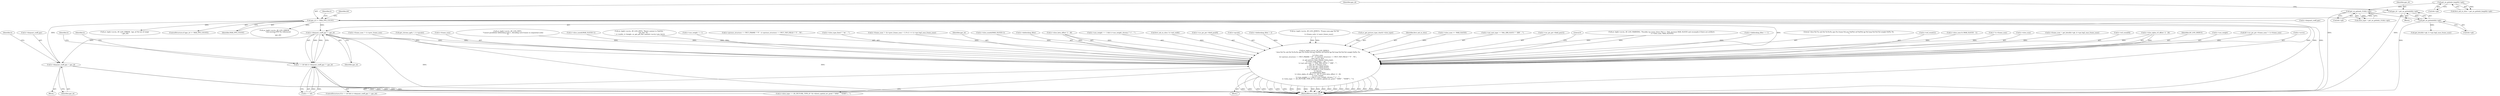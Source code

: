digraph "0_FFmpeg_29ffeef5e73b8f41ff3a3f2242d356759c66f91f@pointer" {
"1000980" [label="(Call,h->dequant_coeff_pps != pps_id)"];
"1000306" [label="(Call,pps_id >= MAX_PPS_COUNT)"];
"1000298" [label="(Call,pps_id = get_ue_golomb(&h->gb))"];
"1000300" [label="(Call,get_ue_golomb(&h->gb))"];
"1000230" [label="(Call,get_ue_golomb_31(&h->gb))"];
"1000168" [label="(Call,get_ue_golomb_long(&h->gb))"];
"1000976" [label="(Call,h == h0 && h->dequant_coeff_pps != pps_id)"];
"1000986" [label="(Call,h->dequant_coeff_pps = pps_id)"];
"1003314" [label="(Call,av_log(h->avctx, AV_LOG_DEBUG,\n               \"slice:%d %s mb:%d %c%s%s pps:%u frame:%d poc:%d/%d ref:%d/%d qp:%d loop:%d:%d:%d weight:%d%s %s\n\",\n               h->slice_num,\n               (h->picture_structure == PICT_FRAME ? \"F\" : h->picture_structure == PICT_TOP_FIELD ? \"T\" : \"B\"),\n               first_mb_in_slice,\n               av_get_picture_type_char(h->slice_type),\n               h->slice_type_fixed ? \" fix\" : \"\",\n               h->nal_unit_type == NAL_IDR_SLICE ? \" IDR\" : \"\",\n               pps_id, h->frame_num,\n               h->cur_pic_ptr->field_poc[0],\n               h->cur_pic_ptr->field_poc[1],\n               h->ref_count[0], h->ref_count[1],\n               h->qscale,\n               h->deblocking_filter,\n               h->slice_alpha_c0_offset / 2 - 26, h->slice_beta_offset / 2 - 26,\n               h->use_weight,\n               h->use_weight == 1 && h->use_weight_chroma ? \"c\" : \"\",\n               h->slice_type == AV_PICTURE_TYPE_B ? (h->direct_spatial_mv_pred ? \"SPAT\" : \"TEMP\") : \"\"))"];
"1000977" [label="(Call,h == h0)"];
"1003319" [label="(Literal,\"slice:%d %s mb:%d %c%s%s pps:%u frame:%d poc:%d/%d ref:%d/%d qp:%d loop:%d:%d:%d weight:%d%s %s\n\")"];
"1003380" [label="(Call,h->ref_count[1])"];
"1003013" [label="(Call,h->slice_num & (MAX_SLICES - 1))"];
"1002097" [label="(Call,2 * h->frame_num)"];
"1003420" [label="(Call,h->slice_type == AV_PICTURE_TYPE_B ? (h->direct_spatial_mv_pred ? \"SPAT\" : \"TEMP\") : \"\")"];
"1000997" [label="(Call,get_bits(&h->gb, h->sps.log2_max_frame_num))"];
"1000310" [label="(Call,av_log(h->avctx, AV_LOG_ERROR, \"pps_id %d out of range\n\", pps_id))"];
"1003320" [label="(Call,h->slice_num)"];
"1000993" [label="(Call,h->frame_num = get_bits(&h->gb, h->sps.log2_max_frame_num))"];
"1000231" [label="(Call,&h->gb)"];
"1003435" [label="(MethodReturn,static int)"];
"1000228" [label="(Call,slice_type = get_ue_golomb_31(&h->gb))"];
"1000985" [label="(Block,)"];
"1003375" [label="(Call,h->ref_count[0])"];
"1000988" [label="(Identifier,h)"];
"1003391" [label="(Call,h->slice_alpha_c0_offset / 2 - 26)"];
"1003318" [label="(Identifier,AV_LOG_DEBUG)"];
"1003405" [label="(Call,h->use_weight)"];
"1001763" [label="(Call,h0->cur_pic_ptr->frame_num != h->frame_num)"];
"1000984" [label="(Identifier,pps_id)"];
"1000992" [label="(Identifier,h)"];
"1003315" [label="(Call,h->avctx)"];
"1001451" [label="(Call,h->frame_num != h->prev_frame_num)"];
"1002590" [label="(Call,get_chroma_qp(h, 1, h->qscale))"];
"1000305" [label="(ControlStructure,if (pps_id >= MAX_PPS_COUNT))"];
"1000990" [label="(Identifier,pps_id)"];
"1000987" [label="(Call,h->dequant_coeff_pps)"];
"1003358" [label="(Call,h->frame_num)"];
"1002832" [label="(Call,av_log(h->avctx, AV_LOG_INFO,\n                       \"Cannot parallelize deblocking type 1, decoding such frames in sequential order\n\"))"];
"1002951" [label="(Call,h->slice_num&(MAX_SLICES-1))"];
"1000887" [label="(Call,av_log(h->avctx, AV_LOG_INFO, \"Reinit context to %dx%d, \"\n               \"pix_fmt: %s\n\", h->width, h->height, av_get_pix_fmt_name(h->avctx->pix_fmt)))"];
"1003410" [label="(Call,h->use_weight == 1)"];
"1003323" [label="(Call,h->picture_structure == PICT_FRAME ? \"F\" : h->picture_structure == PICT_TOP_FIELD ? \"T\" : \"B\")"];
"1000986" [label="(Call,h->dequant_coeff_pps = pps_id)"];
"1003343" [label="(Call,h->slice_type_fixed ? \" fix\" : \"\")"];
"1000976" [label="(Call,h == h0 && h->dequant_coeff_pps != pps_id)"];
"1003313" [label="(Block,)"];
"1001469" [label="(Call,h->frame_num != (h->prev_frame_num + 1) % (1 << h->sps.log2_max_frame_num))"];
"1003357" [label="(Identifier,pps_id)"];
"1000127" [label="(Block,)"];
"1000299" [label="(Identifier,pps_id)"];
"1002968" [label="(Call,h->slice_num&(MAX_SLICES-1))"];
"1000312" [label="(Identifier,h)"];
"1000308" [label="(Identifier,MAX_PPS_COUNT)"];
"1000166" [label="(Call,first_mb_in_slice = get_ue_golomb_long(&h->gb))"];
"1003388" [label="(Call,h->deblocking_filter)"];
"1003314" [label="(Call,av_log(h->avctx, AV_LOG_DEBUG,\n               \"slice:%d %s mb:%d %c%s%s pps:%u frame:%d poc:%d/%d ref:%d/%d qp:%d loop:%d:%d:%d weight:%d%s %s\n\",\n               h->slice_num,\n               (h->picture_structure == PICT_FRAME ? \"F\" : h->picture_structure == PICT_TOP_FIELD ? \"T\" : \"B\"),\n               first_mb_in_slice,\n               av_get_picture_type_char(h->slice_type),\n               h->slice_type_fixed ? \" fix\" : \"\",\n               h->nal_unit_type == NAL_IDR_SLICE ? \" IDR\" : \"\",\n               pps_id, h->frame_num,\n               h->cur_pic_ptr->field_poc[0],\n               h->cur_pic_ptr->field_poc[1],\n               h->ref_count[0], h->ref_count[1],\n               h->qscale,\n               h->deblocking_filter,\n               h->slice_alpha_c0_offset / 2 - 26, h->slice_beta_offset / 2 - 26,\n               h->use_weight,\n               h->use_weight == 1 && h->use_weight_chroma ? \"c\" : \"\",\n               h->slice_type == AV_PICTURE_TYPE_B ? (h->direct_spatial_mv_pred ? \"SPAT\" : \"TEMP\") : \"\"))"];
"1000230" [label="(Call,get_ue_golomb_31(&h->gb))"];
"1003398" [label="(Call,h->slice_beta_offset / 2 - 26)"];
"1003408" [label="(Call,h->use_weight == 1 && h->use_weight_chroma ? \"c\" : \"\")"];
"1000327" [label="(Call,av_log(h->avctx, AV_LOG_ERROR,\n               \"non-existing PPS %u referenced\n\",\n               pps_id))"];
"1002031" [label="(Call,first_mb_in_slice / h->mb_width)"];
"1000981" [label="(Call,h->dequant_coeff_pps)"];
"1003361" [label="(Call,h->cur_pic_ptr->field_poc[0])"];
"1003385" [label="(Call,h->qscale)"];
"1002814" [label="(Call,h->deblocking_filter = 2)"];
"1000323" [label="(Identifier,h0)"];
"1000300" [label="(Call,get_ue_golomb(&h->gb))"];
"1000975" [label="(ControlStructure,if (h == h0 && h->dequant_coeff_pps != pps_id))"];
"1000168" [label="(Call,get_ue_golomb_long(&h->gb))"];
"1001500" [label="(Call,av_log(h->avctx, AV_LOG_DEBUG, \"Frame num gap %d %d\n\",\n                   h->frame_num, h->prev_frame_num))"];
"1003339" [label="(Call,av_get_picture_type_char(h->slice_type))"];
"1000301" [label="(Call,&h->gb)"];
"1003338" [label="(Identifier,first_mb_in_slice)"];
"1002978" [label="(Call,h->slice_num >= MAX_SLICES)"];
"1000980" [label="(Call,h->dequant_coeff_pps != pps_id)"];
"1000298" [label="(Call,pps_id = get_ue_golomb(&h->gb))"];
"1000307" [label="(Identifier,pps_id)"];
"1000306" [label="(Call,pps_id >= MAX_PPS_COUNT)"];
"1000169" [label="(Call,&h->gb)"];
"1003349" [label="(Call,h->nal_unit_type == NAL_IDR_SLICE ? \" IDR\" : \"\")"];
"1003368" [label="(Call,h->cur_pic_ptr->field_poc[1])"];
"1003434" [label="(Literal,0)"];
"1002984" [label="(Call,av_log(h->avctx, AV_LOG_WARNING, \"Possibly too many slices (%d >= %d), increase MAX_SLICES and recompile if there are artifacts\n\", h->slice_num, MAX_SLICES))"];
"1002794" [label="(Call,h->deblocking_filter == 1)"];
"1000995" [label="(Identifier,h)"];
"1000980" -> "1000976"  [label="AST: "];
"1000980" -> "1000984"  [label="CFG: "];
"1000981" -> "1000980"  [label="AST: "];
"1000984" -> "1000980"  [label="AST: "];
"1000976" -> "1000980"  [label="CFG: "];
"1000980" -> "1003435"  [label="DDG: "];
"1000980" -> "1003435"  [label="DDG: "];
"1000980" -> "1000976"  [label="DDG: "];
"1000980" -> "1000976"  [label="DDG: "];
"1000306" -> "1000980"  [label="DDG: "];
"1000980" -> "1000986"  [label="DDG: "];
"1000980" -> "1003314"  [label="DDG: "];
"1000306" -> "1000305"  [label="AST: "];
"1000306" -> "1000308"  [label="CFG: "];
"1000307" -> "1000306"  [label="AST: "];
"1000308" -> "1000306"  [label="AST: "];
"1000312" -> "1000306"  [label="CFG: "];
"1000323" -> "1000306"  [label="CFG: "];
"1000306" -> "1003435"  [label="DDG: "];
"1000306" -> "1003435"  [label="DDG: "];
"1000306" -> "1003435"  [label="DDG: "];
"1000298" -> "1000306"  [label="DDG: "];
"1000306" -> "1000310"  [label="DDG: "];
"1000306" -> "1000327"  [label="DDG: "];
"1000306" -> "1000986"  [label="DDG: "];
"1000306" -> "1003314"  [label="DDG: "];
"1000298" -> "1000127"  [label="AST: "];
"1000298" -> "1000300"  [label="CFG: "];
"1000299" -> "1000298"  [label="AST: "];
"1000300" -> "1000298"  [label="AST: "];
"1000307" -> "1000298"  [label="CFG: "];
"1000298" -> "1003435"  [label="DDG: "];
"1000300" -> "1000298"  [label="DDG: "];
"1000300" -> "1000301"  [label="CFG: "];
"1000301" -> "1000300"  [label="AST: "];
"1000300" -> "1003435"  [label="DDG: "];
"1000230" -> "1000300"  [label="DDG: "];
"1000300" -> "1000997"  [label="DDG: "];
"1000230" -> "1000228"  [label="AST: "];
"1000230" -> "1000231"  [label="CFG: "];
"1000231" -> "1000230"  [label="AST: "];
"1000228" -> "1000230"  [label="CFG: "];
"1000230" -> "1003435"  [label="DDG: "];
"1000230" -> "1000228"  [label="DDG: "];
"1000168" -> "1000230"  [label="DDG: "];
"1000168" -> "1000166"  [label="AST: "];
"1000168" -> "1000169"  [label="CFG: "];
"1000169" -> "1000168"  [label="AST: "];
"1000166" -> "1000168"  [label="CFG: "];
"1000168" -> "1000166"  [label="DDG: "];
"1000976" -> "1000975"  [label="AST: "];
"1000976" -> "1000977"  [label="CFG: "];
"1000977" -> "1000976"  [label="AST: "];
"1000988" -> "1000976"  [label="CFG: "];
"1000995" -> "1000976"  [label="CFG: "];
"1000976" -> "1003435"  [label="DDG: "];
"1000976" -> "1003435"  [label="DDG: "];
"1000976" -> "1003435"  [label="DDG: "];
"1000977" -> "1000976"  [label="DDG: "];
"1000977" -> "1000976"  [label="DDG: "];
"1000986" -> "1000985"  [label="AST: "];
"1000986" -> "1000990"  [label="CFG: "];
"1000987" -> "1000986"  [label="AST: "];
"1000990" -> "1000986"  [label="AST: "];
"1000992" -> "1000986"  [label="CFG: "];
"1000986" -> "1003435"  [label="DDG: "];
"1000986" -> "1003435"  [label="DDG: "];
"1003314" -> "1003313"  [label="AST: "];
"1003314" -> "1003420"  [label="CFG: "];
"1003315" -> "1003314"  [label="AST: "];
"1003318" -> "1003314"  [label="AST: "];
"1003319" -> "1003314"  [label="AST: "];
"1003320" -> "1003314"  [label="AST: "];
"1003323" -> "1003314"  [label="AST: "];
"1003338" -> "1003314"  [label="AST: "];
"1003339" -> "1003314"  [label="AST: "];
"1003343" -> "1003314"  [label="AST: "];
"1003349" -> "1003314"  [label="AST: "];
"1003357" -> "1003314"  [label="AST: "];
"1003358" -> "1003314"  [label="AST: "];
"1003361" -> "1003314"  [label="AST: "];
"1003368" -> "1003314"  [label="AST: "];
"1003375" -> "1003314"  [label="AST: "];
"1003380" -> "1003314"  [label="AST: "];
"1003385" -> "1003314"  [label="AST: "];
"1003388" -> "1003314"  [label="AST: "];
"1003391" -> "1003314"  [label="AST: "];
"1003398" -> "1003314"  [label="AST: "];
"1003405" -> "1003314"  [label="AST: "];
"1003408" -> "1003314"  [label="AST: "];
"1003420" -> "1003314"  [label="AST: "];
"1003434" -> "1003314"  [label="CFG: "];
"1003314" -> "1003435"  [label="DDG: "];
"1003314" -> "1003435"  [label="DDG: "];
"1003314" -> "1003435"  [label="DDG: "];
"1003314" -> "1003435"  [label="DDG: "];
"1003314" -> "1003435"  [label="DDG: "];
"1003314" -> "1003435"  [label="DDG: "];
"1003314" -> "1003435"  [label="DDG: "];
"1003314" -> "1003435"  [label="DDG: "];
"1003314" -> "1003435"  [label="DDG: "];
"1003314" -> "1003435"  [label="DDG: "];
"1003314" -> "1003435"  [label="DDG: "];
"1003314" -> "1003435"  [label="DDG: "];
"1003314" -> "1003435"  [label="DDG: "];
"1003314" -> "1003435"  [label="DDG: "];
"1003314" -> "1003435"  [label="DDG: "];
"1003314" -> "1003435"  [label="DDG: "];
"1003314" -> "1003435"  [label="DDG: "];
"1003314" -> "1003435"  [label="DDG: "];
"1003314" -> "1003435"  [label="DDG: "];
"1003314" -> "1003435"  [label="DDG: "];
"1003314" -> "1003435"  [label="DDG: "];
"1003314" -> "1003435"  [label="DDG: "];
"1002984" -> "1003314"  [label="DDG: "];
"1002984" -> "1003314"  [label="DDG: "];
"1002832" -> "1003314"  [label="DDG: "];
"1000887" -> "1003314"  [label="DDG: "];
"1001500" -> "1003314"  [label="DDG: "];
"1001500" -> "1003314"  [label="DDG: "];
"1002968" -> "1003314"  [label="DDG: "];
"1002978" -> "1003314"  [label="DDG: "];
"1002951" -> "1003314"  [label="DDG: "];
"1003013" -> "1003314"  [label="DDG: "];
"1002031" -> "1003314"  [label="DDG: "];
"1003339" -> "1003314"  [label="DDG: "];
"1002097" -> "1003314"  [label="DDG: "];
"1001451" -> "1003314"  [label="DDG: "];
"1001763" -> "1003314"  [label="DDG: "];
"1000993" -> "1003314"  [label="DDG: "];
"1001469" -> "1003314"  [label="DDG: "];
"1002590" -> "1003314"  [label="DDG: "];
"1002814" -> "1003314"  [label="DDG: "];
"1002794" -> "1003314"  [label="DDG: "];
"1003391" -> "1003314"  [label="DDG: "];
"1003391" -> "1003314"  [label="DDG: "];
"1003398" -> "1003314"  [label="DDG: "];
"1003398" -> "1003314"  [label="DDG: "];
"1003410" -> "1003314"  [label="DDG: "];
}
